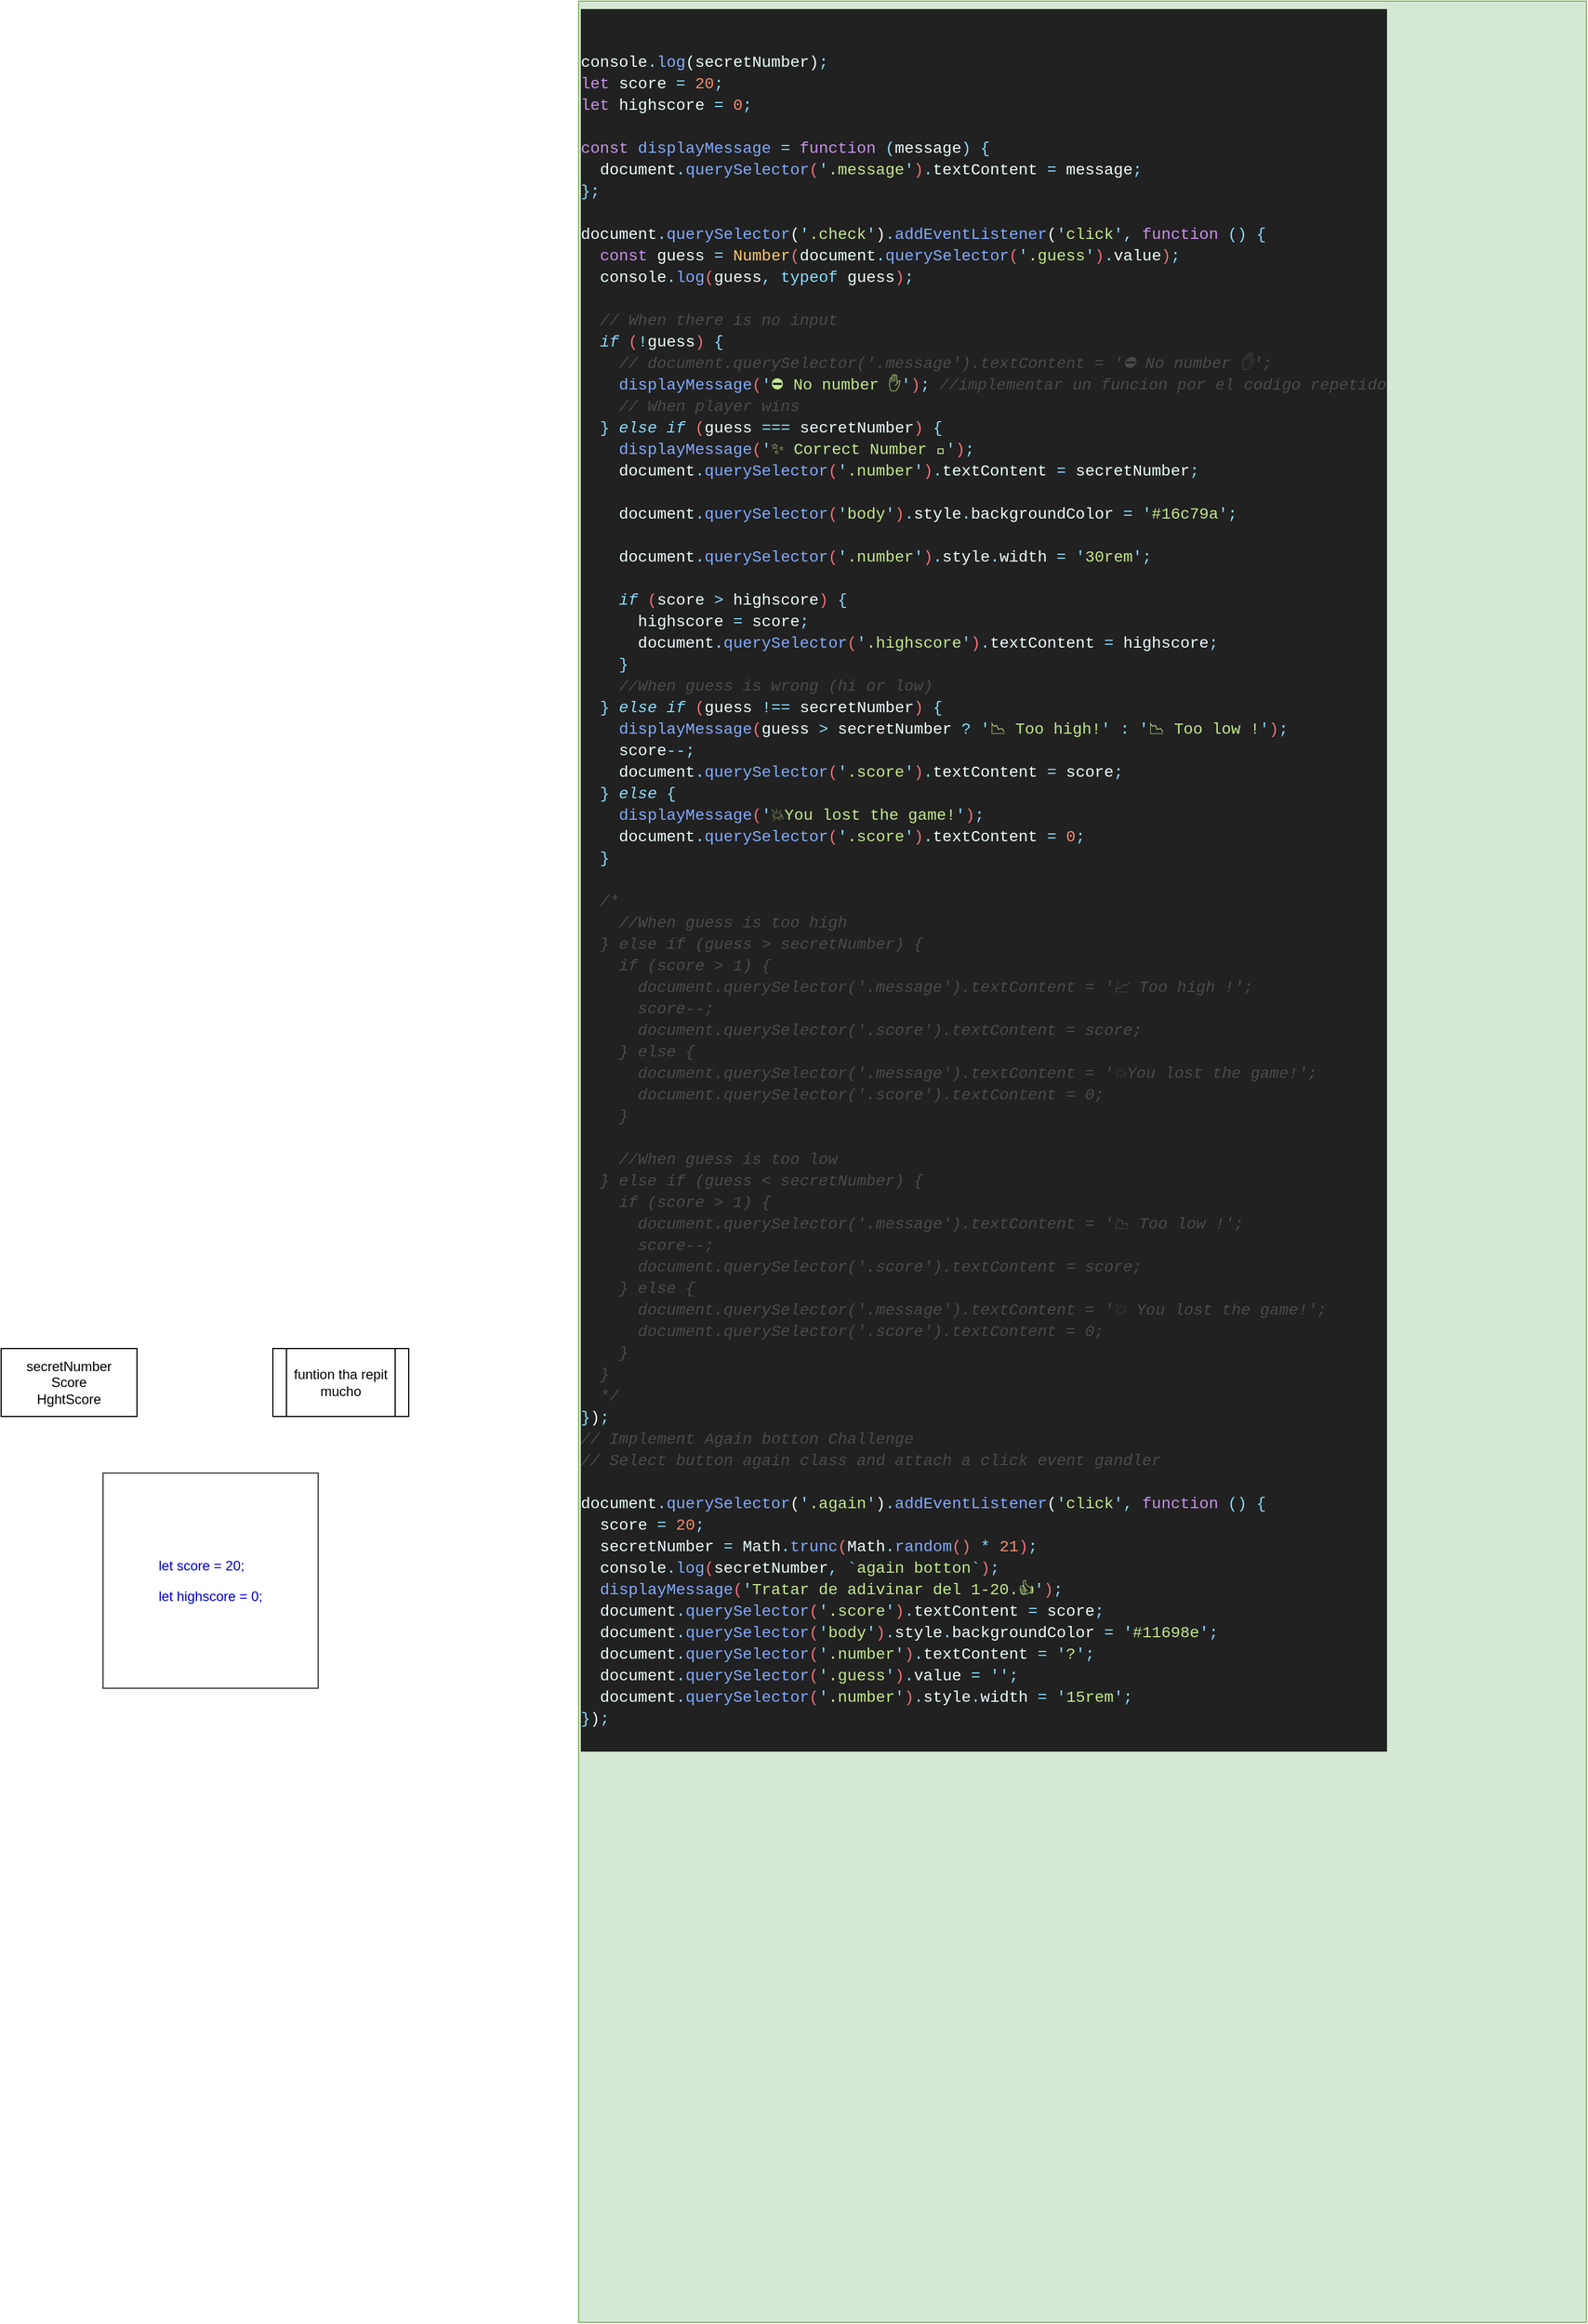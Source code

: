 <mxfile compressed="true" version="14.3.1" type="github"><diagram id="C5RBs43oDa-KdzZeNtuy" name="Page-1"><mxGraphModel dx="3356" dy="2985" grid="1" gridSize="10" guides="1" tooltips="1" connect="1" arrows="1" fold="1" page="1" pageScale="1" pageWidth="827" pageHeight="1169" math="0" shadow="0"><root><mxCell id="WIyWlLk6GJQsqaUBKTNV-0"/><mxCell id="WIyWlLk6GJQsqaUBKTNV-1" parent="WIyWlLk6GJQsqaUBKTNV-0"/><mxCell id="FgwVlGNZUOFcpU-4dU3q-0" value="&lt;div&gt;secretNumber&lt;/div&gt;&lt;div&gt;Score&lt;/div&gt;&lt;div&gt;HghtScore&lt;br&gt;&lt;/div&gt;" style="rounded=0;whiteSpace=wrap;html=1;" parent="WIyWlLk6GJQsqaUBKTNV-1" vertex="1"><mxGeometry x="190" y="40" width="120" height="60" as="geometry"/></mxCell><mxCell id="FgwVlGNZUOFcpU-4dU3q-1" value="funtion tha repit mucho" style="shape=process;whiteSpace=wrap;html=1;backgroundOutline=1;" parent="WIyWlLk6GJQsqaUBKTNV-1" vertex="1"><mxGeometry x="430" y="40" width="120" height="60" as="geometry"/></mxCell><mxCell id="FgwVlGNZUOFcpU-4dU3q-2" value="&lt;div style=&quot;color: rgb(238 , 255 , 255) ; background-color: rgb(33 , 33 , 33) ; font-family: &amp;#34;consolas&amp;#34; , &amp;#34;courier new&amp;#34; , monospace ; font-weight: normal ; font-size: 14px ; line-height: 19px&quot;&gt;&lt;br&gt;&lt;br&gt;&lt;div&gt;&lt;span style=&quot;color: #eeffff&quot;&gt;console&lt;/span&gt;&lt;span style=&quot;color: #89ddff&quot;&gt;.&lt;/span&gt;&lt;span style=&quot;color: #82aaff&quot;&gt;log&lt;/span&gt;&lt;span style=&quot;color: #eeffff&quot;&gt;(secretNumber)&lt;/span&gt;&lt;span style=&quot;color: #89ddff&quot;&gt;;&lt;/span&gt;&lt;/div&gt;&lt;div&gt;&lt;span style=&quot;color: #c792ea&quot;&gt;let&lt;/span&gt;&lt;span style=&quot;color: #eeffff&quot;&gt;&amp;nbsp;score&amp;nbsp;&lt;/span&gt;&lt;span style=&quot;color: #89ddff&quot;&gt;=&lt;/span&gt;&lt;span style=&quot;color: #eeffff&quot;&gt;&amp;nbsp;&lt;/span&gt;&lt;span style=&quot;color: #f78c6c&quot;&gt;20&lt;/span&gt;&lt;span style=&quot;color: #89ddff&quot;&gt;;&lt;/span&gt;&lt;/div&gt;&lt;div&gt;&lt;span style=&quot;color: #c792ea&quot;&gt;let&lt;/span&gt;&lt;span style=&quot;color: #eeffff&quot;&gt;&amp;nbsp;highscore&amp;nbsp;&lt;/span&gt;&lt;span style=&quot;color: #89ddff&quot;&gt;=&lt;/span&gt;&lt;span style=&quot;color: #eeffff&quot;&gt;&amp;nbsp;&lt;/span&gt;&lt;span style=&quot;color: #f78c6c&quot;&gt;0&lt;/span&gt;&lt;span style=&quot;color: #89ddff&quot;&gt;;&lt;/span&gt;&lt;/div&gt;&lt;br&gt;&lt;div&gt;&lt;span style=&quot;color: #c792ea&quot;&gt;const&lt;/span&gt;&lt;span style=&quot;color: #eeffff&quot;&gt;&amp;nbsp;&lt;/span&gt;&lt;span style=&quot;color: #82aaff&quot;&gt;displayMessage&lt;/span&gt;&lt;span style=&quot;color: #eeffff&quot;&gt;&amp;nbsp;&lt;/span&gt;&lt;span style=&quot;color: #89ddff&quot;&gt;=&lt;/span&gt;&lt;span style=&quot;color: #eeffff&quot;&gt;&amp;nbsp;&lt;/span&gt;&lt;span style=&quot;color: #c792ea&quot;&gt;function&lt;/span&gt;&lt;span style=&quot;color: #eeffff&quot;&gt;&amp;nbsp;&lt;/span&gt;&lt;span style=&quot;color: #89ddff&quot;&gt;(&lt;/span&gt;&lt;span style=&quot;color: #eeffff&quot;&gt;message&lt;/span&gt;&lt;span style=&quot;color: #89ddff&quot;&gt;)&lt;/span&gt;&lt;span style=&quot;color: #eeffff&quot;&gt;&amp;nbsp;&lt;/span&gt;&lt;span style=&quot;color: #89ddff&quot;&gt;{&lt;/span&gt;&lt;/div&gt;&lt;div&gt;&lt;span style=&quot;color: #f07178&quot;&gt;&amp;nbsp;&amp;nbsp;&lt;/span&gt;&lt;span style=&quot;color: #eeffff&quot;&gt;document&lt;/span&gt;&lt;span style=&quot;color: #89ddff&quot;&gt;.&lt;/span&gt;&lt;span style=&quot;color: #82aaff&quot;&gt;querySelector&lt;/span&gt;&lt;span style=&quot;color: #f07178&quot;&gt;(&lt;/span&gt;&lt;span style=&quot;color: #89ddff&quot;&gt;'&lt;/span&gt;&lt;span style=&quot;color: #c3e88d&quot;&gt;.message&lt;/span&gt;&lt;span style=&quot;color: #89ddff&quot;&gt;'&lt;/span&gt;&lt;span style=&quot;color: #f07178&quot;&gt;)&lt;/span&gt;&lt;span style=&quot;color: #89ddff&quot;&gt;.&lt;/span&gt;&lt;span style=&quot;color: #eeffff&quot;&gt;textContent&lt;/span&gt;&lt;span style=&quot;color: #f07178&quot;&gt;&amp;nbsp;&lt;/span&gt;&lt;span style=&quot;color: #89ddff&quot;&gt;=&lt;/span&gt;&lt;span style=&quot;color: #f07178&quot;&gt;&amp;nbsp;&lt;/span&gt;&lt;span style=&quot;color: #eeffff&quot;&gt;message&lt;/span&gt;&lt;span style=&quot;color: #89ddff&quot;&gt;;&lt;/span&gt;&lt;/div&gt;&lt;div&gt;&lt;span style=&quot;color: #89ddff&quot;&gt;};&lt;/span&gt;&lt;/div&gt;&lt;br&gt;&lt;div&gt;&lt;span style=&quot;color: #eeffff&quot;&gt;document&lt;/span&gt;&lt;span style=&quot;color: #89ddff&quot;&gt;.&lt;/span&gt;&lt;span style=&quot;color: #82aaff&quot;&gt;querySelector&lt;/span&gt;&lt;span style=&quot;color: #eeffff&quot;&gt;(&lt;/span&gt;&lt;span style=&quot;color: #89ddff&quot;&gt;'&lt;/span&gt;&lt;span style=&quot;color: #c3e88d&quot;&gt;.check&lt;/span&gt;&lt;span style=&quot;color: #89ddff&quot;&gt;'&lt;/span&gt;&lt;span style=&quot;color: #eeffff&quot;&gt;)&lt;/span&gt;&lt;span style=&quot;color: #89ddff&quot;&gt;.&lt;/span&gt;&lt;span style=&quot;color: #82aaff&quot;&gt;addEventListener&lt;/span&gt;&lt;span style=&quot;color: #eeffff&quot;&gt;(&lt;/span&gt;&lt;span style=&quot;color: #89ddff&quot;&gt;'&lt;/span&gt;&lt;span style=&quot;color: #c3e88d&quot;&gt;click&lt;/span&gt;&lt;span style=&quot;color: #89ddff&quot;&gt;'&lt;/span&gt;&lt;span style=&quot;color: #89ddff&quot;&gt;,&lt;/span&gt;&lt;span style=&quot;color: #eeffff&quot;&gt;&amp;nbsp;&lt;/span&gt;&lt;span style=&quot;color: #c792ea&quot;&gt;function&lt;/span&gt;&lt;span style=&quot;color: #eeffff&quot;&gt;&amp;nbsp;&lt;/span&gt;&lt;span style=&quot;color: #89ddff&quot;&gt;()&lt;/span&gt;&lt;span style=&quot;color: #eeffff&quot;&gt;&amp;nbsp;&lt;/span&gt;&lt;span style=&quot;color: #89ddff&quot;&gt;{&lt;/span&gt;&lt;/div&gt;&lt;div&gt;&lt;span style=&quot;color: #f07178&quot;&gt;&amp;nbsp;&amp;nbsp;&lt;/span&gt;&lt;span style=&quot;color: #c792ea&quot;&gt;const&lt;/span&gt;&lt;span style=&quot;color: #f07178&quot;&gt;&amp;nbsp;&lt;/span&gt;&lt;span style=&quot;color: #eeffff&quot;&gt;guess&lt;/span&gt;&lt;span style=&quot;color: #f07178&quot;&gt;&amp;nbsp;&lt;/span&gt;&lt;span style=&quot;color: #89ddff&quot;&gt;=&lt;/span&gt;&lt;span style=&quot;color: #f07178&quot;&gt;&amp;nbsp;&lt;/span&gt;&lt;span style=&quot;color: #ffcb6b&quot;&gt;Number&lt;/span&gt;&lt;span style=&quot;color: #f07178&quot;&gt;(&lt;/span&gt;&lt;span style=&quot;color: #eeffff&quot;&gt;document&lt;/span&gt;&lt;span style=&quot;color: #89ddff&quot;&gt;.&lt;/span&gt;&lt;span style=&quot;color: #82aaff&quot;&gt;querySelector&lt;/span&gt;&lt;span style=&quot;color: #f07178&quot;&gt;(&lt;/span&gt;&lt;span style=&quot;color: #89ddff&quot;&gt;'&lt;/span&gt;&lt;span style=&quot;color: #c3e88d&quot;&gt;.guess&lt;/span&gt;&lt;span style=&quot;color: #89ddff&quot;&gt;'&lt;/span&gt;&lt;span style=&quot;color: #f07178&quot;&gt;)&lt;/span&gt;&lt;span style=&quot;color: #89ddff&quot;&gt;.&lt;/span&gt;&lt;span style=&quot;color: #eeffff&quot;&gt;value&lt;/span&gt;&lt;span style=&quot;color: #f07178&quot;&gt;)&lt;/span&gt;&lt;span style=&quot;color: #89ddff&quot;&gt;;&lt;/span&gt;&lt;/div&gt;&lt;div&gt;&lt;span style=&quot;color: #f07178&quot;&gt;&amp;nbsp;&amp;nbsp;&lt;/span&gt;&lt;span style=&quot;color: #eeffff&quot;&gt;console&lt;/span&gt;&lt;span style=&quot;color: #89ddff&quot;&gt;.&lt;/span&gt;&lt;span style=&quot;color: #82aaff&quot;&gt;log&lt;/span&gt;&lt;span style=&quot;color: #f07178&quot;&gt;(&lt;/span&gt;&lt;span style=&quot;color: #eeffff&quot;&gt;guess&lt;/span&gt;&lt;span style=&quot;color: #89ddff&quot;&gt;,&lt;/span&gt;&lt;span style=&quot;color: #f07178&quot;&gt;&amp;nbsp;&lt;/span&gt;&lt;span style=&quot;color: #89ddff&quot;&gt;typeof&lt;/span&gt;&lt;span style=&quot;color: #f07178&quot;&gt;&amp;nbsp;&lt;/span&gt;&lt;span style=&quot;color: #eeffff&quot;&gt;guess&lt;/span&gt;&lt;span style=&quot;color: #f07178&quot;&gt;)&lt;/span&gt;&lt;span style=&quot;color: #89ddff&quot;&gt;;&lt;/span&gt;&lt;/div&gt;&lt;br&gt;&lt;div&gt;&lt;span style=&quot;color: #89ddff&quot;&gt;&amp;nbsp;&amp;nbsp;&lt;/span&gt;&lt;span style=&quot;color: #4a4a4a ; font-style: italic&quot;&gt;//&amp;nbsp;When&amp;nbsp;there&amp;nbsp;is&amp;nbsp;no&amp;nbsp;input&lt;/span&gt;&lt;/div&gt;&lt;div&gt;&lt;span style=&quot;color: #f07178&quot;&gt;&amp;nbsp;&amp;nbsp;&lt;/span&gt;&lt;span style=&quot;color: #89ddff ; font-style: italic&quot;&gt;if&lt;/span&gt;&lt;span style=&quot;color: #f07178&quot;&gt;&amp;nbsp;(&lt;/span&gt;&lt;span style=&quot;color: #89ddff&quot;&gt;!&lt;/span&gt;&lt;span style=&quot;color: #eeffff&quot;&gt;guess&lt;/span&gt;&lt;span style=&quot;color: #f07178&quot;&gt;)&amp;nbsp;&lt;/span&gt;&lt;span style=&quot;color: #89ddff&quot;&gt;{&lt;/span&gt;&lt;/div&gt;&lt;div&gt;&lt;span style=&quot;color: #89ddff&quot;&gt;&amp;nbsp;&amp;nbsp;&amp;nbsp;&amp;nbsp;&lt;/span&gt;&lt;span style=&quot;color: #4a4a4a ; font-style: italic&quot;&gt;//&amp;nbsp;document.querySelector('.message').textContent&amp;nbsp;=&amp;nbsp;'⛔&amp;nbsp;No&amp;nbsp;number&amp;nbsp;✋';&lt;/span&gt;&lt;/div&gt;&lt;div&gt;&lt;span style=&quot;color: #f07178&quot;&gt;&amp;nbsp;&amp;nbsp;&amp;nbsp;&amp;nbsp;&lt;/span&gt;&lt;span style=&quot;color: #82aaff&quot;&gt;displayMessage&lt;/span&gt;&lt;span style=&quot;color: #f07178&quot;&gt;(&lt;/span&gt;&lt;span style=&quot;color: #89ddff&quot;&gt;'&lt;/span&gt;&lt;span style=&quot;color: #c3e88d&quot;&gt;⛔&amp;nbsp;No&amp;nbsp;number&amp;nbsp;✋&lt;/span&gt;&lt;span style=&quot;color: #89ddff&quot;&gt;'&lt;/span&gt;&lt;span style=&quot;color: #f07178&quot;&gt;)&lt;/span&gt;&lt;span style=&quot;color: #89ddff&quot;&gt;;&lt;/span&gt;&lt;span style=&quot;color: #f07178&quot;&gt;&amp;nbsp;&lt;/span&gt;&lt;span style=&quot;color: #4a4a4a ; font-style: italic&quot;&gt;//implementar&amp;nbsp;un&amp;nbsp;funcion&amp;nbsp;por&amp;nbsp;el&amp;nbsp;codigo&amp;nbsp;repetido&lt;/span&gt;&lt;/div&gt;&lt;div&gt;&lt;span style=&quot;color: #89ddff&quot;&gt;&amp;nbsp;&amp;nbsp;&amp;nbsp;&amp;nbsp;&lt;/span&gt;&lt;span style=&quot;color: #4a4a4a ; font-style: italic&quot;&gt;//&amp;nbsp;When&amp;nbsp;player&amp;nbsp;wins&lt;/span&gt;&lt;/div&gt;&lt;div&gt;&lt;span style=&quot;color: #f07178&quot;&gt;&amp;nbsp;&amp;nbsp;&lt;/span&gt;&lt;span style=&quot;color: #89ddff&quot;&gt;}&lt;/span&gt;&lt;span style=&quot;color: #f07178&quot;&gt;&amp;nbsp;&lt;/span&gt;&lt;span style=&quot;color: #89ddff ; font-style: italic&quot;&gt;else&lt;/span&gt;&lt;span style=&quot;color: #f07178&quot;&gt;&amp;nbsp;&lt;/span&gt;&lt;span style=&quot;color: #89ddff ; font-style: italic&quot;&gt;if&lt;/span&gt;&lt;span style=&quot;color: #f07178&quot;&gt;&amp;nbsp;(&lt;/span&gt;&lt;span style=&quot;color: #eeffff&quot;&gt;guess&lt;/span&gt;&lt;span style=&quot;color: #f07178&quot;&gt;&amp;nbsp;&lt;/span&gt;&lt;span style=&quot;color: #89ddff&quot;&gt;===&lt;/span&gt;&lt;span style=&quot;color: #f07178&quot;&gt;&amp;nbsp;&lt;/span&gt;&lt;span style=&quot;color: #eeffff&quot;&gt;secretNumber&lt;/span&gt;&lt;span style=&quot;color: #f07178&quot;&gt;)&amp;nbsp;&lt;/span&gt;&lt;span style=&quot;color: #89ddff&quot;&gt;{&lt;/span&gt;&lt;/div&gt;&lt;div&gt;&lt;span style=&quot;color: #f07178&quot;&gt;&amp;nbsp;&amp;nbsp;&amp;nbsp;&amp;nbsp;&lt;/span&gt;&lt;span style=&quot;color: #82aaff&quot;&gt;displayMessage&lt;/span&gt;&lt;span style=&quot;color: #f07178&quot;&gt;(&lt;/span&gt;&lt;span style=&quot;color: #89ddff&quot;&gt;'&lt;/span&gt;&lt;span style=&quot;color: #c3e88d&quot;&gt;✨&amp;nbsp;Correct&amp;nbsp;Number&amp;nbsp;🎉&lt;/span&gt;&lt;span style=&quot;color: #89ddff&quot;&gt;'&lt;/span&gt;&lt;span style=&quot;color: #f07178&quot;&gt;)&lt;/span&gt;&lt;span style=&quot;color: #89ddff&quot;&gt;;&lt;/span&gt;&lt;/div&gt;&lt;div&gt;&lt;span style=&quot;color: #f07178&quot;&gt;&amp;nbsp;&amp;nbsp;&amp;nbsp;&amp;nbsp;&lt;/span&gt;&lt;span style=&quot;color: #eeffff&quot;&gt;document&lt;/span&gt;&lt;span style=&quot;color: #89ddff&quot;&gt;.&lt;/span&gt;&lt;span style=&quot;color: #82aaff&quot;&gt;querySelector&lt;/span&gt;&lt;span style=&quot;color: #f07178&quot;&gt;(&lt;/span&gt;&lt;span style=&quot;color: #89ddff&quot;&gt;'&lt;/span&gt;&lt;span style=&quot;color: #c3e88d&quot;&gt;.number&lt;/span&gt;&lt;span style=&quot;color: #89ddff&quot;&gt;'&lt;/span&gt;&lt;span style=&quot;color: #f07178&quot;&gt;)&lt;/span&gt;&lt;span style=&quot;color: #89ddff&quot;&gt;.&lt;/span&gt;&lt;span style=&quot;color: #eeffff&quot;&gt;textContent&lt;/span&gt;&lt;span style=&quot;color: #f07178&quot;&gt;&amp;nbsp;&lt;/span&gt;&lt;span style=&quot;color: #89ddff&quot;&gt;=&lt;/span&gt;&lt;span style=&quot;color: #f07178&quot;&gt;&amp;nbsp;&lt;/span&gt;&lt;span style=&quot;color: #eeffff&quot;&gt;secretNumber&lt;/span&gt;&lt;span style=&quot;color: #89ddff&quot;&gt;;&lt;/span&gt;&lt;/div&gt;&lt;br&gt;&lt;div&gt;&lt;span style=&quot;color: #f07178&quot;&gt;&amp;nbsp;&amp;nbsp;&amp;nbsp;&amp;nbsp;&lt;/span&gt;&lt;span style=&quot;color: #eeffff&quot;&gt;document&lt;/span&gt;&lt;span style=&quot;color: #89ddff&quot;&gt;.&lt;/span&gt;&lt;span style=&quot;color: #82aaff&quot;&gt;querySelector&lt;/span&gt;&lt;span style=&quot;color: #f07178&quot;&gt;(&lt;/span&gt;&lt;span style=&quot;color: #89ddff&quot;&gt;'&lt;/span&gt;&lt;span style=&quot;color: #c3e88d&quot;&gt;body&lt;/span&gt;&lt;span style=&quot;color: #89ddff&quot;&gt;'&lt;/span&gt;&lt;span style=&quot;color: #f07178&quot;&gt;)&lt;/span&gt;&lt;span style=&quot;color: #89ddff&quot;&gt;.&lt;/span&gt;&lt;span style=&quot;color: #eeffff&quot;&gt;style&lt;/span&gt;&lt;span style=&quot;color: #89ddff&quot;&gt;.&lt;/span&gt;&lt;span style=&quot;color: #eeffff&quot;&gt;backgroundColor&lt;/span&gt;&lt;span style=&quot;color: #f07178&quot;&gt;&amp;nbsp;&lt;/span&gt;&lt;span style=&quot;color: #89ddff&quot;&gt;=&lt;/span&gt;&lt;span style=&quot;color: #f07178&quot;&gt;&amp;nbsp;&lt;/span&gt;&lt;span style=&quot;color: #89ddff&quot;&gt;'&lt;/span&gt;&lt;span style=&quot;color: #c3e88d&quot;&gt;#16c79a&lt;/span&gt;&lt;span style=&quot;color: #89ddff&quot;&gt;'&lt;/span&gt;&lt;span style=&quot;color: #89ddff&quot;&gt;;&lt;/span&gt;&lt;/div&gt;&lt;br&gt;&lt;div&gt;&lt;span style=&quot;color: #f07178&quot;&gt;&amp;nbsp;&amp;nbsp;&amp;nbsp;&amp;nbsp;&lt;/span&gt;&lt;span style=&quot;color: #eeffff&quot;&gt;document&lt;/span&gt;&lt;span style=&quot;color: #89ddff&quot;&gt;.&lt;/span&gt;&lt;span style=&quot;color: #82aaff&quot;&gt;querySelector&lt;/span&gt;&lt;span style=&quot;color: #f07178&quot;&gt;(&lt;/span&gt;&lt;span style=&quot;color: #89ddff&quot;&gt;'&lt;/span&gt;&lt;span style=&quot;color: #c3e88d&quot;&gt;.number&lt;/span&gt;&lt;span style=&quot;color: #89ddff&quot;&gt;'&lt;/span&gt;&lt;span style=&quot;color: #f07178&quot;&gt;)&lt;/span&gt;&lt;span style=&quot;color: #89ddff&quot;&gt;.&lt;/span&gt;&lt;span style=&quot;color: #eeffff&quot;&gt;style&lt;/span&gt;&lt;span style=&quot;color: #89ddff&quot;&gt;.&lt;/span&gt;&lt;span style=&quot;color: #eeffff&quot;&gt;width&lt;/span&gt;&lt;span style=&quot;color: #f07178&quot;&gt;&amp;nbsp;&lt;/span&gt;&lt;span style=&quot;color: #89ddff&quot;&gt;=&lt;/span&gt;&lt;span style=&quot;color: #f07178&quot;&gt;&amp;nbsp;&lt;/span&gt;&lt;span style=&quot;color: #89ddff&quot;&gt;'&lt;/span&gt;&lt;span style=&quot;color: #c3e88d&quot;&gt;30rem&lt;/span&gt;&lt;span style=&quot;color: #89ddff&quot;&gt;'&lt;/span&gt;&lt;span style=&quot;color: #89ddff&quot;&gt;;&lt;/span&gt;&lt;/div&gt;&lt;br&gt;&lt;div&gt;&lt;span style=&quot;color: #f07178&quot;&gt;&amp;nbsp;&amp;nbsp;&amp;nbsp;&amp;nbsp;&lt;/span&gt;&lt;span style=&quot;color: #89ddff ; font-style: italic&quot;&gt;if&lt;/span&gt;&lt;span style=&quot;color: #f07178&quot;&gt;&amp;nbsp;(&lt;/span&gt;&lt;span style=&quot;color: #eeffff&quot;&gt;score&lt;/span&gt;&lt;span style=&quot;color: #f07178&quot;&gt;&amp;nbsp;&lt;/span&gt;&lt;span style=&quot;color: #89ddff&quot;&gt;&amp;gt;&lt;/span&gt;&lt;span style=&quot;color: #f07178&quot;&gt;&amp;nbsp;&lt;/span&gt;&lt;span style=&quot;color: #eeffff&quot;&gt;highscore&lt;/span&gt;&lt;span style=&quot;color: #f07178&quot;&gt;)&amp;nbsp;&lt;/span&gt;&lt;span style=&quot;color: #89ddff&quot;&gt;{&lt;/span&gt;&lt;/div&gt;&lt;div&gt;&lt;span style=&quot;color: #f07178&quot;&gt;&amp;nbsp;&amp;nbsp;&amp;nbsp;&amp;nbsp;&amp;nbsp;&amp;nbsp;&lt;/span&gt;&lt;span style=&quot;color: #eeffff&quot;&gt;highscore&lt;/span&gt;&lt;span style=&quot;color: #f07178&quot;&gt;&amp;nbsp;&lt;/span&gt;&lt;span style=&quot;color: #89ddff&quot;&gt;=&lt;/span&gt;&lt;span style=&quot;color: #f07178&quot;&gt;&amp;nbsp;&lt;/span&gt;&lt;span style=&quot;color: #eeffff&quot;&gt;score&lt;/span&gt;&lt;span style=&quot;color: #89ddff&quot;&gt;;&lt;/span&gt;&lt;/div&gt;&lt;div&gt;&lt;span style=&quot;color: #f07178&quot;&gt;&amp;nbsp;&amp;nbsp;&amp;nbsp;&amp;nbsp;&amp;nbsp;&amp;nbsp;&lt;/span&gt;&lt;span style=&quot;color: #eeffff&quot;&gt;document&lt;/span&gt;&lt;span style=&quot;color: #89ddff&quot;&gt;.&lt;/span&gt;&lt;span style=&quot;color: #82aaff&quot;&gt;querySelector&lt;/span&gt;&lt;span style=&quot;color: #f07178&quot;&gt;(&lt;/span&gt;&lt;span style=&quot;color: #89ddff&quot;&gt;'&lt;/span&gt;&lt;span style=&quot;color: #c3e88d&quot;&gt;.highscore&lt;/span&gt;&lt;span style=&quot;color: #89ddff&quot;&gt;'&lt;/span&gt;&lt;span style=&quot;color: #f07178&quot;&gt;)&lt;/span&gt;&lt;span style=&quot;color: #89ddff&quot;&gt;.&lt;/span&gt;&lt;span style=&quot;color: #eeffff&quot;&gt;textContent&lt;/span&gt;&lt;span style=&quot;color: #f07178&quot;&gt;&amp;nbsp;&lt;/span&gt;&lt;span style=&quot;color: #89ddff&quot;&gt;=&lt;/span&gt;&lt;span style=&quot;color: #f07178&quot;&gt;&amp;nbsp;&lt;/span&gt;&lt;span style=&quot;color: #eeffff&quot;&gt;highscore&lt;/span&gt;&lt;span style=&quot;color: #89ddff&quot;&gt;;&lt;/span&gt;&lt;/div&gt;&lt;div&gt;&lt;span style=&quot;color: #f07178&quot;&gt;&amp;nbsp;&amp;nbsp;&amp;nbsp;&amp;nbsp;&lt;/span&gt;&lt;span style=&quot;color: #89ddff&quot;&gt;}&lt;/span&gt;&lt;/div&gt;&lt;div&gt;&lt;span style=&quot;color: #89ddff&quot;&gt;&amp;nbsp;&amp;nbsp;&amp;nbsp;&amp;nbsp;&lt;/span&gt;&lt;span style=&quot;color: #4a4a4a ; font-style: italic&quot;&gt;//When&amp;nbsp;guess&amp;nbsp;is&amp;nbsp;wrong&amp;nbsp;(hi&amp;nbsp;or&amp;nbsp;low)&lt;/span&gt;&lt;/div&gt;&lt;div&gt;&lt;span style=&quot;color: #f07178&quot;&gt;&amp;nbsp;&amp;nbsp;&lt;/span&gt;&lt;span style=&quot;color: #89ddff&quot;&gt;}&lt;/span&gt;&lt;span style=&quot;color: #f07178&quot;&gt;&amp;nbsp;&lt;/span&gt;&lt;span style=&quot;color: #89ddff ; font-style: italic&quot;&gt;else&lt;/span&gt;&lt;span style=&quot;color: #f07178&quot;&gt;&amp;nbsp;&lt;/span&gt;&lt;span style=&quot;color: #89ddff ; font-style: italic&quot;&gt;if&lt;/span&gt;&lt;span style=&quot;color: #f07178&quot;&gt;&amp;nbsp;(&lt;/span&gt;&lt;span style=&quot;color: #eeffff&quot;&gt;guess&lt;/span&gt;&lt;span style=&quot;color: #f07178&quot;&gt;&amp;nbsp;&lt;/span&gt;&lt;span style=&quot;color: #89ddff&quot;&gt;!==&lt;/span&gt;&lt;span style=&quot;color: #f07178&quot;&gt;&amp;nbsp;&lt;/span&gt;&lt;span style=&quot;color: #eeffff&quot;&gt;secretNumber&lt;/span&gt;&lt;span style=&quot;color: #f07178&quot;&gt;)&amp;nbsp;&lt;/span&gt;&lt;span style=&quot;color: #89ddff&quot;&gt;{&lt;/span&gt;&lt;/div&gt;&lt;div&gt;&lt;span style=&quot;color: #f07178&quot;&gt;&amp;nbsp;&amp;nbsp;&amp;nbsp;&amp;nbsp;&lt;/span&gt;&lt;span style=&quot;color: #82aaff&quot;&gt;displayMessage&lt;/span&gt;&lt;span style=&quot;color: #f07178&quot;&gt;(&lt;/span&gt;&lt;span style=&quot;color: #eeffff&quot;&gt;guess&lt;/span&gt;&lt;span style=&quot;color: #f07178&quot;&gt;&amp;nbsp;&lt;/span&gt;&lt;span style=&quot;color: #89ddff&quot;&gt;&amp;gt;&lt;/span&gt;&lt;span style=&quot;color: #f07178&quot;&gt;&amp;nbsp;&lt;/span&gt;&lt;span style=&quot;color: #eeffff&quot;&gt;secretNumber&lt;/span&gt;&lt;span style=&quot;color: #f07178&quot;&gt;&amp;nbsp;&lt;/span&gt;&lt;span style=&quot;color: #89ddff&quot;&gt;?&lt;/span&gt;&lt;span style=&quot;color: #f07178&quot;&gt;&amp;nbsp;&lt;/span&gt;&lt;span style=&quot;color: #89ddff&quot;&gt;'&lt;/span&gt;&lt;span style=&quot;color: #c3e88d&quot;&gt;📉&amp;nbsp;Too&amp;nbsp;high!&lt;/span&gt;&lt;span style=&quot;color: #89ddff&quot;&gt;'&lt;/span&gt;&lt;span style=&quot;color: #f07178&quot;&gt;&amp;nbsp;&lt;/span&gt;&lt;span style=&quot;color: #89ddff&quot;&gt;:&lt;/span&gt;&lt;span style=&quot;color: #f07178&quot;&gt;&amp;nbsp;&lt;/span&gt;&lt;span style=&quot;color: #89ddff&quot;&gt;'&lt;/span&gt;&lt;span style=&quot;color: #c3e88d&quot;&gt;📉&amp;nbsp;Too&amp;nbsp;low&amp;nbsp;!&lt;/span&gt;&lt;span style=&quot;color: #89ddff&quot;&gt;'&lt;/span&gt;&lt;span style=&quot;color: #f07178&quot;&gt;)&lt;/span&gt;&lt;span style=&quot;color: #89ddff&quot;&gt;;&lt;/span&gt;&lt;/div&gt;&lt;div&gt;&lt;span style=&quot;color: #f07178&quot;&gt;&amp;nbsp;&amp;nbsp;&amp;nbsp;&amp;nbsp;&lt;/span&gt;&lt;span style=&quot;color: #eeffff&quot;&gt;score&lt;/span&gt;&lt;span style=&quot;color: #89ddff&quot;&gt;--;&lt;/span&gt;&lt;/div&gt;&lt;div&gt;&lt;span style=&quot;color: #f07178&quot;&gt;&amp;nbsp;&amp;nbsp;&amp;nbsp;&amp;nbsp;&lt;/span&gt;&lt;span style=&quot;color: #eeffff&quot;&gt;document&lt;/span&gt;&lt;span style=&quot;color: #89ddff&quot;&gt;.&lt;/span&gt;&lt;span style=&quot;color: #82aaff&quot;&gt;querySelector&lt;/span&gt;&lt;span style=&quot;color: #f07178&quot;&gt;(&lt;/span&gt;&lt;span style=&quot;color: #89ddff&quot;&gt;'&lt;/span&gt;&lt;span style=&quot;color: #c3e88d&quot;&gt;.score&lt;/span&gt;&lt;span style=&quot;color: #89ddff&quot;&gt;'&lt;/span&gt;&lt;span style=&quot;color: #f07178&quot;&gt;)&lt;/span&gt;&lt;span style=&quot;color: #89ddff&quot;&gt;.&lt;/span&gt;&lt;span style=&quot;color: #eeffff&quot;&gt;textContent&lt;/span&gt;&lt;span style=&quot;color: #f07178&quot;&gt;&amp;nbsp;&lt;/span&gt;&lt;span style=&quot;color: #89ddff&quot;&gt;=&lt;/span&gt;&lt;span style=&quot;color: #f07178&quot;&gt;&amp;nbsp;&lt;/span&gt;&lt;span style=&quot;color: #eeffff&quot;&gt;score&lt;/span&gt;&lt;span style=&quot;color: #89ddff&quot;&gt;;&lt;/span&gt;&lt;/div&gt;&lt;div&gt;&lt;span style=&quot;color: #f07178&quot;&gt;&amp;nbsp;&amp;nbsp;&lt;/span&gt;&lt;span style=&quot;color: #89ddff&quot;&gt;}&lt;/span&gt;&lt;span style=&quot;color: #f07178&quot;&gt;&amp;nbsp;&lt;/span&gt;&lt;span style=&quot;color: #89ddff ; font-style: italic&quot;&gt;else&lt;/span&gt;&lt;span style=&quot;color: #f07178&quot;&gt;&amp;nbsp;&lt;/span&gt;&lt;span style=&quot;color: #89ddff&quot;&gt;{&lt;/span&gt;&lt;/div&gt;&lt;div&gt;&lt;span style=&quot;color: #f07178&quot;&gt;&amp;nbsp;&amp;nbsp;&amp;nbsp;&amp;nbsp;&lt;/span&gt;&lt;span style=&quot;color: #82aaff&quot;&gt;displayMessage&lt;/span&gt;&lt;span style=&quot;color: #f07178&quot;&gt;(&lt;/span&gt;&lt;span style=&quot;color: #89ddff&quot;&gt;'&lt;/span&gt;&lt;span style=&quot;color: #c3e88d&quot;&gt;💥You&amp;nbsp;lost&amp;nbsp;the&amp;nbsp;game!&lt;/span&gt;&lt;span style=&quot;color: #89ddff&quot;&gt;'&lt;/span&gt;&lt;span style=&quot;color: #f07178&quot;&gt;)&lt;/span&gt;&lt;span style=&quot;color: #89ddff&quot;&gt;;&lt;/span&gt;&lt;/div&gt;&lt;div&gt;&lt;span style=&quot;color: #f07178&quot;&gt;&amp;nbsp;&amp;nbsp;&amp;nbsp;&amp;nbsp;&lt;/span&gt;&lt;span style=&quot;color: #eeffff&quot;&gt;document&lt;/span&gt;&lt;span style=&quot;color: #89ddff&quot;&gt;.&lt;/span&gt;&lt;span style=&quot;color: #82aaff&quot;&gt;querySelector&lt;/span&gt;&lt;span style=&quot;color: #f07178&quot;&gt;(&lt;/span&gt;&lt;span style=&quot;color: #89ddff&quot;&gt;'&lt;/span&gt;&lt;span style=&quot;color: #c3e88d&quot;&gt;.score&lt;/span&gt;&lt;span style=&quot;color: #89ddff&quot;&gt;'&lt;/span&gt;&lt;span style=&quot;color: #f07178&quot;&gt;)&lt;/span&gt;&lt;span style=&quot;color: #89ddff&quot;&gt;.&lt;/span&gt;&lt;span style=&quot;color: #eeffff&quot;&gt;textContent&lt;/span&gt;&lt;span style=&quot;color: #f07178&quot;&gt;&amp;nbsp;&lt;/span&gt;&lt;span style=&quot;color: #89ddff&quot;&gt;=&lt;/span&gt;&lt;span style=&quot;color: #f07178&quot;&gt;&amp;nbsp;&lt;/span&gt;&lt;span style=&quot;color: #f78c6c&quot;&gt;0&lt;/span&gt;&lt;span style=&quot;color: #89ddff&quot;&gt;;&lt;/span&gt;&lt;/div&gt;&lt;div&gt;&lt;span style=&quot;color: #f07178&quot;&gt;&amp;nbsp;&amp;nbsp;&lt;/span&gt;&lt;span style=&quot;color: #89ddff&quot;&gt;}&lt;/span&gt;&lt;/div&gt;&lt;br&gt;&lt;div&gt;&lt;span style=&quot;color: #f07178&quot;&gt;&amp;nbsp;&amp;nbsp;&lt;/span&gt;&lt;span style=&quot;color: #4a4a4a ; font-style: italic&quot;&gt;/*&lt;/span&gt;&lt;/div&gt;&lt;div&gt;&lt;span style=&quot;color: #4a4a4a ; font-style: italic&quot;&gt;&amp;nbsp;&amp;nbsp;&amp;nbsp;&amp;nbsp;//When&amp;nbsp;guess&amp;nbsp;is&amp;nbsp;too&amp;nbsp;high&lt;/span&gt;&lt;/div&gt;&lt;div&gt;&lt;span style=&quot;color: #4a4a4a ; font-style: italic&quot;&gt;&amp;nbsp;&amp;nbsp;}&amp;nbsp;else&amp;nbsp;if&amp;nbsp;(guess&amp;nbsp;&amp;gt;&amp;nbsp;secretNumber)&amp;nbsp;{&lt;/span&gt;&lt;/div&gt;&lt;div&gt;&lt;span style=&quot;color: #4a4a4a ; font-style: italic&quot;&gt;&amp;nbsp;&amp;nbsp;&amp;nbsp;&amp;nbsp;if&amp;nbsp;(score&amp;nbsp;&amp;gt;&amp;nbsp;1)&amp;nbsp;{&lt;/span&gt;&lt;/div&gt;&lt;div&gt;&lt;span style=&quot;color: #4a4a4a ; font-style: italic&quot;&gt;&amp;nbsp;&amp;nbsp;&amp;nbsp;&amp;nbsp;&amp;nbsp;&amp;nbsp;document.querySelector('.message').textContent&amp;nbsp;=&amp;nbsp;'📈&amp;nbsp;Too&amp;nbsp;high&amp;nbsp;!';&lt;/span&gt;&lt;/div&gt;&lt;div&gt;&lt;span style=&quot;color: #4a4a4a ; font-style: italic&quot;&gt;&amp;nbsp;&amp;nbsp;&amp;nbsp;&amp;nbsp;&amp;nbsp;&amp;nbsp;score--;&lt;/span&gt;&lt;/div&gt;&lt;div&gt;&lt;span style=&quot;color: #4a4a4a ; font-style: italic&quot;&gt;&amp;nbsp;&amp;nbsp;&amp;nbsp;&amp;nbsp;&amp;nbsp;&amp;nbsp;document.querySelector('.score').textContent&amp;nbsp;=&amp;nbsp;score;&lt;/span&gt;&lt;/div&gt;&lt;div&gt;&lt;span style=&quot;color: #4a4a4a ; font-style: italic&quot;&gt;&amp;nbsp;&amp;nbsp;&amp;nbsp;&amp;nbsp;}&amp;nbsp;else&amp;nbsp;{&lt;/span&gt;&lt;/div&gt;&lt;div&gt;&lt;span style=&quot;color: #4a4a4a ; font-style: italic&quot;&gt;&amp;nbsp;&amp;nbsp;&amp;nbsp;&amp;nbsp;&amp;nbsp;&amp;nbsp;document.querySelector('.message').textContent&amp;nbsp;=&amp;nbsp;'💥You&amp;nbsp;lost&amp;nbsp;the&amp;nbsp;game!';&lt;/span&gt;&lt;/div&gt;&lt;div&gt;&lt;span style=&quot;color: #4a4a4a ; font-style: italic&quot;&gt;&amp;nbsp;&amp;nbsp;&amp;nbsp;&amp;nbsp;&amp;nbsp;&amp;nbsp;document.querySelector('.score').textContent&amp;nbsp;=&amp;nbsp;0;&lt;/span&gt;&lt;/div&gt;&lt;div&gt;&lt;span style=&quot;color: #4a4a4a ; font-style: italic&quot;&gt;&amp;nbsp;&amp;nbsp;&amp;nbsp;&amp;nbsp;}&lt;/span&gt;&lt;/div&gt;&lt;br&gt;&lt;div&gt;&lt;span style=&quot;color: #4a4a4a ; font-style: italic&quot;&gt;&amp;nbsp;&amp;nbsp;&amp;nbsp;&amp;nbsp;//When&amp;nbsp;guess&amp;nbsp;is&amp;nbsp;too&amp;nbsp;low&lt;/span&gt;&lt;/div&gt;&lt;div&gt;&lt;span style=&quot;color: #4a4a4a ; font-style: italic&quot;&gt;&amp;nbsp;&amp;nbsp;}&amp;nbsp;else&amp;nbsp;if&amp;nbsp;(guess&amp;nbsp;&amp;lt;&amp;nbsp;secretNumber)&amp;nbsp;{&lt;/span&gt;&lt;/div&gt;&lt;div&gt;&lt;span style=&quot;color: #4a4a4a ; font-style: italic&quot;&gt;&amp;nbsp;&amp;nbsp;&amp;nbsp;&amp;nbsp;if&amp;nbsp;(score&amp;nbsp;&amp;gt;&amp;nbsp;1)&amp;nbsp;{&lt;/span&gt;&lt;/div&gt;&lt;div&gt;&lt;span style=&quot;color: #4a4a4a ; font-style: italic&quot;&gt;&amp;nbsp;&amp;nbsp;&amp;nbsp;&amp;nbsp;&amp;nbsp;&amp;nbsp;document.querySelector('.message').textContent&amp;nbsp;=&amp;nbsp;'📉&amp;nbsp;Too&amp;nbsp;low&amp;nbsp;!';&lt;/span&gt;&lt;/div&gt;&lt;div&gt;&lt;span style=&quot;color: #4a4a4a ; font-style: italic&quot;&gt;&amp;nbsp;&amp;nbsp;&amp;nbsp;&amp;nbsp;&amp;nbsp;&amp;nbsp;score--;&lt;/span&gt;&lt;/div&gt;&lt;div&gt;&lt;span style=&quot;color: #4a4a4a ; font-style: italic&quot;&gt;&amp;nbsp;&amp;nbsp;&amp;nbsp;&amp;nbsp;&amp;nbsp;&amp;nbsp;document.querySelector('.score').textContent&amp;nbsp;=&amp;nbsp;score;&lt;/span&gt;&lt;/div&gt;&lt;div&gt;&lt;span style=&quot;color: #4a4a4a ; font-style: italic&quot;&gt;&amp;nbsp;&amp;nbsp;&amp;nbsp;&amp;nbsp;}&amp;nbsp;else&amp;nbsp;{&lt;/span&gt;&lt;/div&gt;&lt;div&gt;&lt;span style=&quot;color: #4a4a4a ; font-style: italic&quot;&gt;&amp;nbsp;&amp;nbsp;&amp;nbsp;&amp;nbsp;&amp;nbsp;&amp;nbsp;document.querySelector('.message').textContent&amp;nbsp;=&amp;nbsp;'💥&amp;nbsp;You&amp;nbsp;lost&amp;nbsp;the&amp;nbsp;game!';&lt;/span&gt;&lt;/div&gt;&lt;div&gt;&lt;span style=&quot;color: #4a4a4a ; font-style: italic&quot;&gt;&amp;nbsp;&amp;nbsp;&amp;nbsp;&amp;nbsp;&amp;nbsp;&amp;nbsp;document.querySelector('.score').textContent&amp;nbsp;=&amp;nbsp;0;&lt;/span&gt;&lt;/div&gt;&lt;div&gt;&lt;span style=&quot;color: #4a4a4a ; font-style: italic&quot;&gt;&amp;nbsp;&amp;nbsp;&amp;nbsp;&amp;nbsp;}&lt;/span&gt;&lt;/div&gt;&lt;div&gt;&lt;span style=&quot;color: #4a4a4a ; font-style: italic&quot;&gt;&amp;nbsp;&amp;nbsp;}&lt;/span&gt;&lt;/div&gt;&lt;div&gt;&lt;span style=&quot;color: #4a4a4a ; font-style: italic&quot;&gt;&amp;nbsp;&amp;nbsp;*/&lt;/span&gt;&lt;/div&gt;&lt;div&gt;&lt;span style=&quot;color: #89ddff&quot;&gt;}&lt;/span&gt;&lt;span style=&quot;color: #eeffff&quot;&gt;)&lt;/span&gt;&lt;span style=&quot;color: #89ddff&quot;&gt;;&lt;/span&gt;&lt;/div&gt;&lt;div&gt;&lt;span style=&quot;color: #4a4a4a ; font-style: italic&quot;&gt;//&amp;nbsp;Implement&amp;nbsp;Again&amp;nbsp;botton&amp;nbsp;Challenge&lt;/span&gt;&lt;/div&gt;&lt;div&gt;&lt;span style=&quot;color: #4a4a4a ; font-style: italic&quot;&gt;//&amp;nbsp;Select&amp;nbsp;button&amp;nbsp;again&amp;nbsp;class&amp;nbsp;and&amp;nbsp;attach&amp;nbsp;a&amp;nbsp;click&amp;nbsp;event&amp;nbsp;gandler&lt;/span&gt;&lt;/div&gt;&lt;br&gt;&lt;div&gt;&lt;span style=&quot;color: #eeffff&quot;&gt;document&lt;/span&gt;&lt;span style=&quot;color: #89ddff&quot;&gt;.&lt;/span&gt;&lt;span style=&quot;color: #82aaff&quot;&gt;querySelector&lt;/span&gt;&lt;span style=&quot;color: #eeffff&quot;&gt;(&lt;/span&gt;&lt;span style=&quot;color: #89ddff&quot;&gt;'&lt;/span&gt;&lt;span style=&quot;color: #c3e88d&quot;&gt;.again&lt;/span&gt;&lt;span style=&quot;color: #89ddff&quot;&gt;'&lt;/span&gt;&lt;span style=&quot;color: #eeffff&quot;&gt;)&lt;/span&gt;&lt;span style=&quot;color: #89ddff&quot;&gt;.&lt;/span&gt;&lt;span style=&quot;color: #82aaff&quot;&gt;addEventListener&lt;/span&gt;&lt;span style=&quot;color: #eeffff&quot;&gt;(&lt;/span&gt;&lt;span style=&quot;color: #89ddff&quot;&gt;'&lt;/span&gt;&lt;span style=&quot;color: #c3e88d&quot;&gt;click&lt;/span&gt;&lt;span style=&quot;color: #89ddff&quot;&gt;'&lt;/span&gt;&lt;span style=&quot;color: #89ddff&quot;&gt;,&lt;/span&gt;&lt;span style=&quot;color: #eeffff&quot;&gt;&amp;nbsp;&lt;/span&gt;&lt;span style=&quot;color: #c792ea&quot;&gt;function&lt;/span&gt;&lt;span style=&quot;color: #eeffff&quot;&gt;&amp;nbsp;&lt;/span&gt;&lt;span style=&quot;color: #89ddff&quot;&gt;()&lt;/span&gt;&lt;span style=&quot;color: #eeffff&quot;&gt;&amp;nbsp;&lt;/span&gt;&lt;span style=&quot;color: #89ddff&quot;&gt;{&lt;/span&gt;&lt;/div&gt;&lt;div&gt;&lt;span style=&quot;color: #f07178&quot;&gt;&amp;nbsp;&amp;nbsp;&lt;/span&gt;&lt;span style=&quot;color: #eeffff&quot;&gt;score&lt;/span&gt;&lt;span style=&quot;color: #f07178&quot;&gt;&amp;nbsp;&lt;/span&gt;&lt;span style=&quot;color: #89ddff&quot;&gt;=&lt;/span&gt;&lt;span style=&quot;color: #f07178&quot;&gt;&amp;nbsp;&lt;/span&gt;&lt;span style=&quot;color: #f78c6c&quot;&gt;20&lt;/span&gt;&lt;span style=&quot;color: #89ddff&quot;&gt;;&lt;/span&gt;&lt;/div&gt;&lt;div&gt;&lt;span style=&quot;color: #f07178&quot;&gt;&amp;nbsp;&amp;nbsp;&lt;/span&gt;&lt;span style=&quot;color: #eeffff&quot;&gt;secretNumber&lt;/span&gt;&lt;span style=&quot;color: #f07178&quot;&gt;&amp;nbsp;&lt;/span&gt;&lt;span style=&quot;color: #89ddff&quot;&gt;=&lt;/span&gt;&lt;span style=&quot;color: #f07178&quot;&gt;&amp;nbsp;&lt;/span&gt;&lt;span style=&quot;color: #eeffff&quot;&gt;Math&lt;/span&gt;&lt;span style=&quot;color: #89ddff&quot;&gt;.&lt;/span&gt;&lt;span style=&quot;color: #82aaff&quot;&gt;trunc&lt;/span&gt;&lt;span style=&quot;color: #f07178&quot;&gt;(&lt;/span&gt;&lt;span style=&quot;color: #eeffff&quot;&gt;Math&lt;/span&gt;&lt;span style=&quot;color: #89ddff&quot;&gt;.&lt;/span&gt;&lt;span style=&quot;color: #82aaff&quot;&gt;random&lt;/span&gt;&lt;span style=&quot;color: #f07178&quot;&gt;()&amp;nbsp;&lt;/span&gt;&lt;span style=&quot;color: #89ddff&quot;&gt;*&lt;/span&gt;&lt;span style=&quot;color: #f07178&quot;&gt;&amp;nbsp;&lt;/span&gt;&lt;span style=&quot;color: #f78c6c&quot;&gt;21&lt;/span&gt;&lt;span style=&quot;color: #f07178&quot;&gt;)&lt;/span&gt;&lt;span style=&quot;color: #89ddff&quot;&gt;;&lt;/span&gt;&lt;/div&gt;&lt;div&gt;&lt;span style=&quot;color: #f07178&quot;&gt;&amp;nbsp;&amp;nbsp;&lt;/span&gt;&lt;span style=&quot;color: #eeffff&quot;&gt;console&lt;/span&gt;&lt;span style=&quot;color: #89ddff&quot;&gt;.&lt;/span&gt;&lt;span style=&quot;color: #82aaff&quot;&gt;log&lt;/span&gt;&lt;span style=&quot;color: #f07178&quot;&gt;(&lt;/span&gt;&lt;span style=&quot;color: #eeffff&quot;&gt;secretNumber&lt;/span&gt;&lt;span style=&quot;color: #89ddff&quot;&gt;,&lt;/span&gt;&lt;span style=&quot;color: #f07178&quot;&gt;&amp;nbsp;&lt;/span&gt;&lt;span style=&quot;color: #89ddff&quot;&gt;`&lt;/span&gt;&lt;span style=&quot;color: #c3e88d&quot;&gt;again&amp;nbsp;botton&lt;/span&gt;&lt;span style=&quot;color: #89ddff&quot;&gt;`&lt;/span&gt;&lt;span style=&quot;color: #f07178&quot;&gt;)&lt;/span&gt;&lt;span style=&quot;color: #89ddff&quot;&gt;;&lt;/span&gt;&lt;/div&gt;&lt;div&gt;&lt;span style=&quot;color: #f07178&quot;&gt;&amp;nbsp;&amp;nbsp;&lt;/span&gt;&lt;span style=&quot;color: #82aaff&quot;&gt;displayMessage&lt;/span&gt;&lt;span style=&quot;color: #f07178&quot;&gt;(&lt;/span&gt;&lt;span style=&quot;color: #89ddff&quot;&gt;'&lt;/span&gt;&lt;span style=&quot;color: #c3e88d&quot;&gt;Tratar&amp;nbsp;de&amp;nbsp;adivinar&amp;nbsp;del&amp;nbsp;1-20.👍&lt;/span&gt;&lt;span style=&quot;color: #89ddff&quot;&gt;'&lt;/span&gt;&lt;span style=&quot;color: #f07178&quot;&gt;)&lt;/span&gt;&lt;span style=&quot;color: #89ddff&quot;&gt;;&lt;/span&gt;&lt;/div&gt;&lt;div&gt;&lt;span style=&quot;color: #f07178&quot;&gt;&amp;nbsp;&amp;nbsp;&lt;/span&gt;&lt;span style=&quot;color: #eeffff&quot;&gt;document&lt;/span&gt;&lt;span style=&quot;color: #89ddff&quot;&gt;.&lt;/span&gt;&lt;span style=&quot;color: #82aaff&quot;&gt;querySelector&lt;/span&gt;&lt;span style=&quot;color: #f07178&quot;&gt;(&lt;/span&gt;&lt;span style=&quot;color: #89ddff&quot;&gt;'&lt;/span&gt;&lt;span style=&quot;color: #c3e88d&quot;&gt;.score&lt;/span&gt;&lt;span style=&quot;color: #89ddff&quot;&gt;'&lt;/span&gt;&lt;span style=&quot;color: #f07178&quot;&gt;)&lt;/span&gt;&lt;span style=&quot;color: #89ddff&quot;&gt;.&lt;/span&gt;&lt;span style=&quot;color: #eeffff&quot;&gt;textContent&lt;/span&gt;&lt;span style=&quot;color: #f07178&quot;&gt;&amp;nbsp;&lt;/span&gt;&lt;span style=&quot;color: #89ddff&quot;&gt;=&lt;/span&gt;&lt;span style=&quot;color: #f07178&quot;&gt;&amp;nbsp;&lt;/span&gt;&lt;span style=&quot;color: #eeffff&quot;&gt;score&lt;/span&gt;&lt;span style=&quot;color: #89ddff&quot;&gt;;&lt;/span&gt;&lt;/div&gt;&lt;div&gt;&lt;span style=&quot;color: #f07178&quot;&gt;&amp;nbsp;&amp;nbsp;&lt;/span&gt;&lt;span style=&quot;color: #eeffff&quot;&gt;document&lt;/span&gt;&lt;span style=&quot;color: #89ddff&quot;&gt;.&lt;/span&gt;&lt;span style=&quot;color: #82aaff&quot;&gt;querySelector&lt;/span&gt;&lt;span style=&quot;color: #f07178&quot;&gt;(&lt;/span&gt;&lt;span style=&quot;color: #89ddff&quot;&gt;'&lt;/span&gt;&lt;span style=&quot;color: #c3e88d&quot;&gt;body&lt;/span&gt;&lt;span style=&quot;color: #89ddff&quot;&gt;'&lt;/span&gt;&lt;span style=&quot;color: #f07178&quot;&gt;)&lt;/span&gt;&lt;span style=&quot;color: #89ddff&quot;&gt;.&lt;/span&gt;&lt;span style=&quot;color: #eeffff&quot;&gt;style&lt;/span&gt;&lt;span style=&quot;color: #89ddff&quot;&gt;.&lt;/span&gt;&lt;span style=&quot;color: #eeffff&quot;&gt;backgroundColor&lt;/span&gt;&lt;span style=&quot;color: #f07178&quot;&gt;&amp;nbsp;&lt;/span&gt;&lt;span style=&quot;color: #89ddff&quot;&gt;=&lt;/span&gt;&lt;span style=&quot;color: #f07178&quot;&gt;&amp;nbsp;&lt;/span&gt;&lt;span style=&quot;color: #89ddff&quot;&gt;'&lt;/span&gt;&lt;span style=&quot;color: #c3e88d&quot;&gt;#11698e&lt;/span&gt;&lt;span style=&quot;color: #89ddff&quot;&gt;'&lt;/span&gt;&lt;span style=&quot;color: #89ddff&quot;&gt;;&lt;/span&gt;&lt;/div&gt;&lt;div&gt;&lt;span style=&quot;color: #f07178&quot;&gt;&amp;nbsp;&amp;nbsp;&lt;/span&gt;&lt;span style=&quot;color: #eeffff&quot;&gt;document&lt;/span&gt;&lt;span style=&quot;color: #89ddff&quot;&gt;.&lt;/span&gt;&lt;span style=&quot;color: #82aaff&quot;&gt;querySelector&lt;/span&gt;&lt;span style=&quot;color: #f07178&quot;&gt;(&lt;/span&gt;&lt;span style=&quot;color: #89ddff&quot;&gt;'&lt;/span&gt;&lt;span style=&quot;color: #c3e88d&quot;&gt;.number&lt;/span&gt;&lt;span style=&quot;color: #89ddff&quot;&gt;'&lt;/span&gt;&lt;span style=&quot;color: #f07178&quot;&gt;)&lt;/span&gt;&lt;span style=&quot;color: #89ddff&quot;&gt;.&lt;/span&gt;&lt;span style=&quot;color: #eeffff&quot;&gt;textContent&lt;/span&gt;&lt;span style=&quot;color: #f07178&quot;&gt;&amp;nbsp;&lt;/span&gt;&lt;span style=&quot;color: #89ddff&quot;&gt;=&lt;/span&gt;&lt;span style=&quot;color: #f07178&quot;&gt;&amp;nbsp;&lt;/span&gt;&lt;span style=&quot;color: #89ddff&quot;&gt;'&lt;/span&gt;&lt;span style=&quot;color: #c3e88d&quot;&gt;?&lt;/span&gt;&lt;span style=&quot;color: #89ddff&quot;&gt;'&lt;/span&gt;&lt;span style=&quot;color: #89ddff&quot;&gt;;&lt;/span&gt;&lt;/div&gt;&lt;div&gt;&lt;span style=&quot;color: #f07178&quot;&gt;&amp;nbsp;&amp;nbsp;&lt;/span&gt;&lt;span style=&quot;color: #eeffff&quot;&gt;document&lt;/span&gt;&lt;span style=&quot;color: #89ddff&quot;&gt;.&lt;/span&gt;&lt;span style=&quot;color: #82aaff&quot;&gt;querySelector&lt;/span&gt;&lt;span style=&quot;color: #f07178&quot;&gt;(&lt;/span&gt;&lt;span style=&quot;color: #89ddff&quot;&gt;'&lt;/span&gt;&lt;span style=&quot;color: #c3e88d&quot;&gt;.guess&lt;/span&gt;&lt;span style=&quot;color: #89ddff&quot;&gt;'&lt;/span&gt;&lt;span style=&quot;color: #f07178&quot;&gt;)&lt;/span&gt;&lt;span style=&quot;color: #89ddff&quot;&gt;.&lt;/span&gt;&lt;span style=&quot;color: #eeffff&quot;&gt;value&lt;/span&gt;&lt;span style=&quot;color: #f07178&quot;&gt;&amp;nbsp;&lt;/span&gt;&lt;span style=&quot;color: #89ddff&quot;&gt;=&lt;/span&gt;&lt;span style=&quot;color: #f07178&quot;&gt;&amp;nbsp;&lt;/span&gt;&lt;span style=&quot;color: #89ddff&quot;&gt;''&lt;/span&gt;&lt;span style=&quot;color: #89ddff&quot;&gt;;&lt;/span&gt;&lt;/div&gt;&lt;div&gt;&lt;span style=&quot;color: #f07178&quot;&gt;&amp;nbsp;&amp;nbsp;&lt;/span&gt;&lt;span style=&quot;color: #eeffff&quot;&gt;document&lt;/span&gt;&lt;span style=&quot;color: #89ddff&quot;&gt;.&lt;/span&gt;&lt;span style=&quot;color: #82aaff&quot;&gt;querySelector&lt;/span&gt;&lt;span style=&quot;color: #f07178&quot;&gt;(&lt;/span&gt;&lt;span style=&quot;color: #89ddff&quot;&gt;'&lt;/span&gt;&lt;span style=&quot;color: #c3e88d&quot;&gt;.number&lt;/span&gt;&lt;span style=&quot;color: #89ddff&quot;&gt;'&lt;/span&gt;&lt;span style=&quot;color: #f07178&quot;&gt;)&lt;/span&gt;&lt;span style=&quot;color: #89ddff&quot;&gt;.&lt;/span&gt;&lt;span style=&quot;color: #eeffff&quot;&gt;style&lt;/span&gt;&lt;span style=&quot;color: #89ddff&quot;&gt;.&lt;/span&gt;&lt;span style=&quot;color: #eeffff&quot;&gt;width&lt;/span&gt;&lt;span style=&quot;color: #f07178&quot;&gt;&amp;nbsp;&lt;/span&gt;&lt;span style=&quot;color: #89ddff&quot;&gt;=&lt;/span&gt;&lt;span style=&quot;color: #f07178&quot;&gt;&amp;nbsp;&lt;/span&gt;&lt;span style=&quot;color: #89ddff&quot;&gt;'&lt;/span&gt;&lt;span style=&quot;color: #c3e88d&quot;&gt;15rem&lt;/span&gt;&lt;span style=&quot;color: #89ddff&quot;&gt;'&lt;/span&gt;&lt;span style=&quot;color: #89ddff&quot;&gt;;&lt;/span&gt;&lt;/div&gt;&lt;div&gt;&lt;span style=&quot;color: #89ddff&quot;&gt;}&lt;/span&gt;&lt;span style=&quot;color: #eeffff&quot;&gt;)&lt;/span&gt;&lt;span style=&quot;color: #89ddff&quot;&gt;;&lt;/span&gt;&lt;/div&gt;&lt;br&gt;&lt;/div&gt;" style="text;whiteSpace=wrap;html=1;fillColor=#d5e8d4;strokeColor=#82b366;" parent="WIyWlLk6GJQsqaUBKTNV-1" vertex="1"><mxGeometry x="700" y="-1150" width="890" height="2050" as="geometry"/></mxCell><mxCell id="FgwVlGNZUOFcpU-4dU3q-15" value="&lt;div align=&quot;left&quot;&gt;&lt;p&gt;&lt;font face=&quot;Helvetica&quot; color=&quot;#0000CC&quot;&gt;let&amp;nbsp;score&amp;nbsp;=&amp;nbsp;20;&lt;/font&gt;&lt;/p&gt;&lt;/div&gt;&lt;div&gt;&lt;p&gt;&lt;font face=&quot;Helvetica&quot; color=&quot;#0000CC&quot;&gt;let&amp;nbsp;highscore&amp;nbsp;=&amp;nbsp;0;&lt;/font&gt;&lt;/p&gt;&lt;/div&gt;&lt;p&gt;&lt;/p&gt;" style="whiteSpace=wrap;html=1;aspect=fixed;gradientColor=#ffffff;fontFamily=Verdana;strokeColor=#333333;" parent="WIyWlLk6GJQsqaUBKTNV-1" vertex="1"><mxGeometry x="280" y="150" width="190" height="190" as="geometry"/></mxCell></root></mxGraphModel></diagram></mxfile>